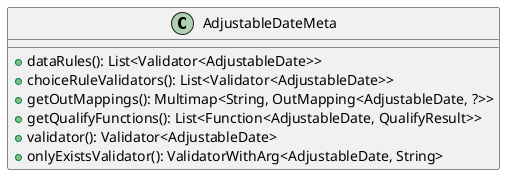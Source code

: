 @startuml

    class AdjustableDateMeta [[AdjustableDateMeta.html]] {
        +dataRules(): List<Validator<AdjustableDate>>
        +choiceRuleValidators(): List<Validator<AdjustableDate>>
        +getOutMappings(): Multimap<String, OutMapping<AdjustableDate, ?>>
        +getQualifyFunctions(): List<Function<AdjustableDate, QualifyResult>>
        +validator(): Validator<AdjustableDate>
        +onlyExistsValidator(): ValidatorWithArg<AdjustableDate, String>
    }

@enduml
